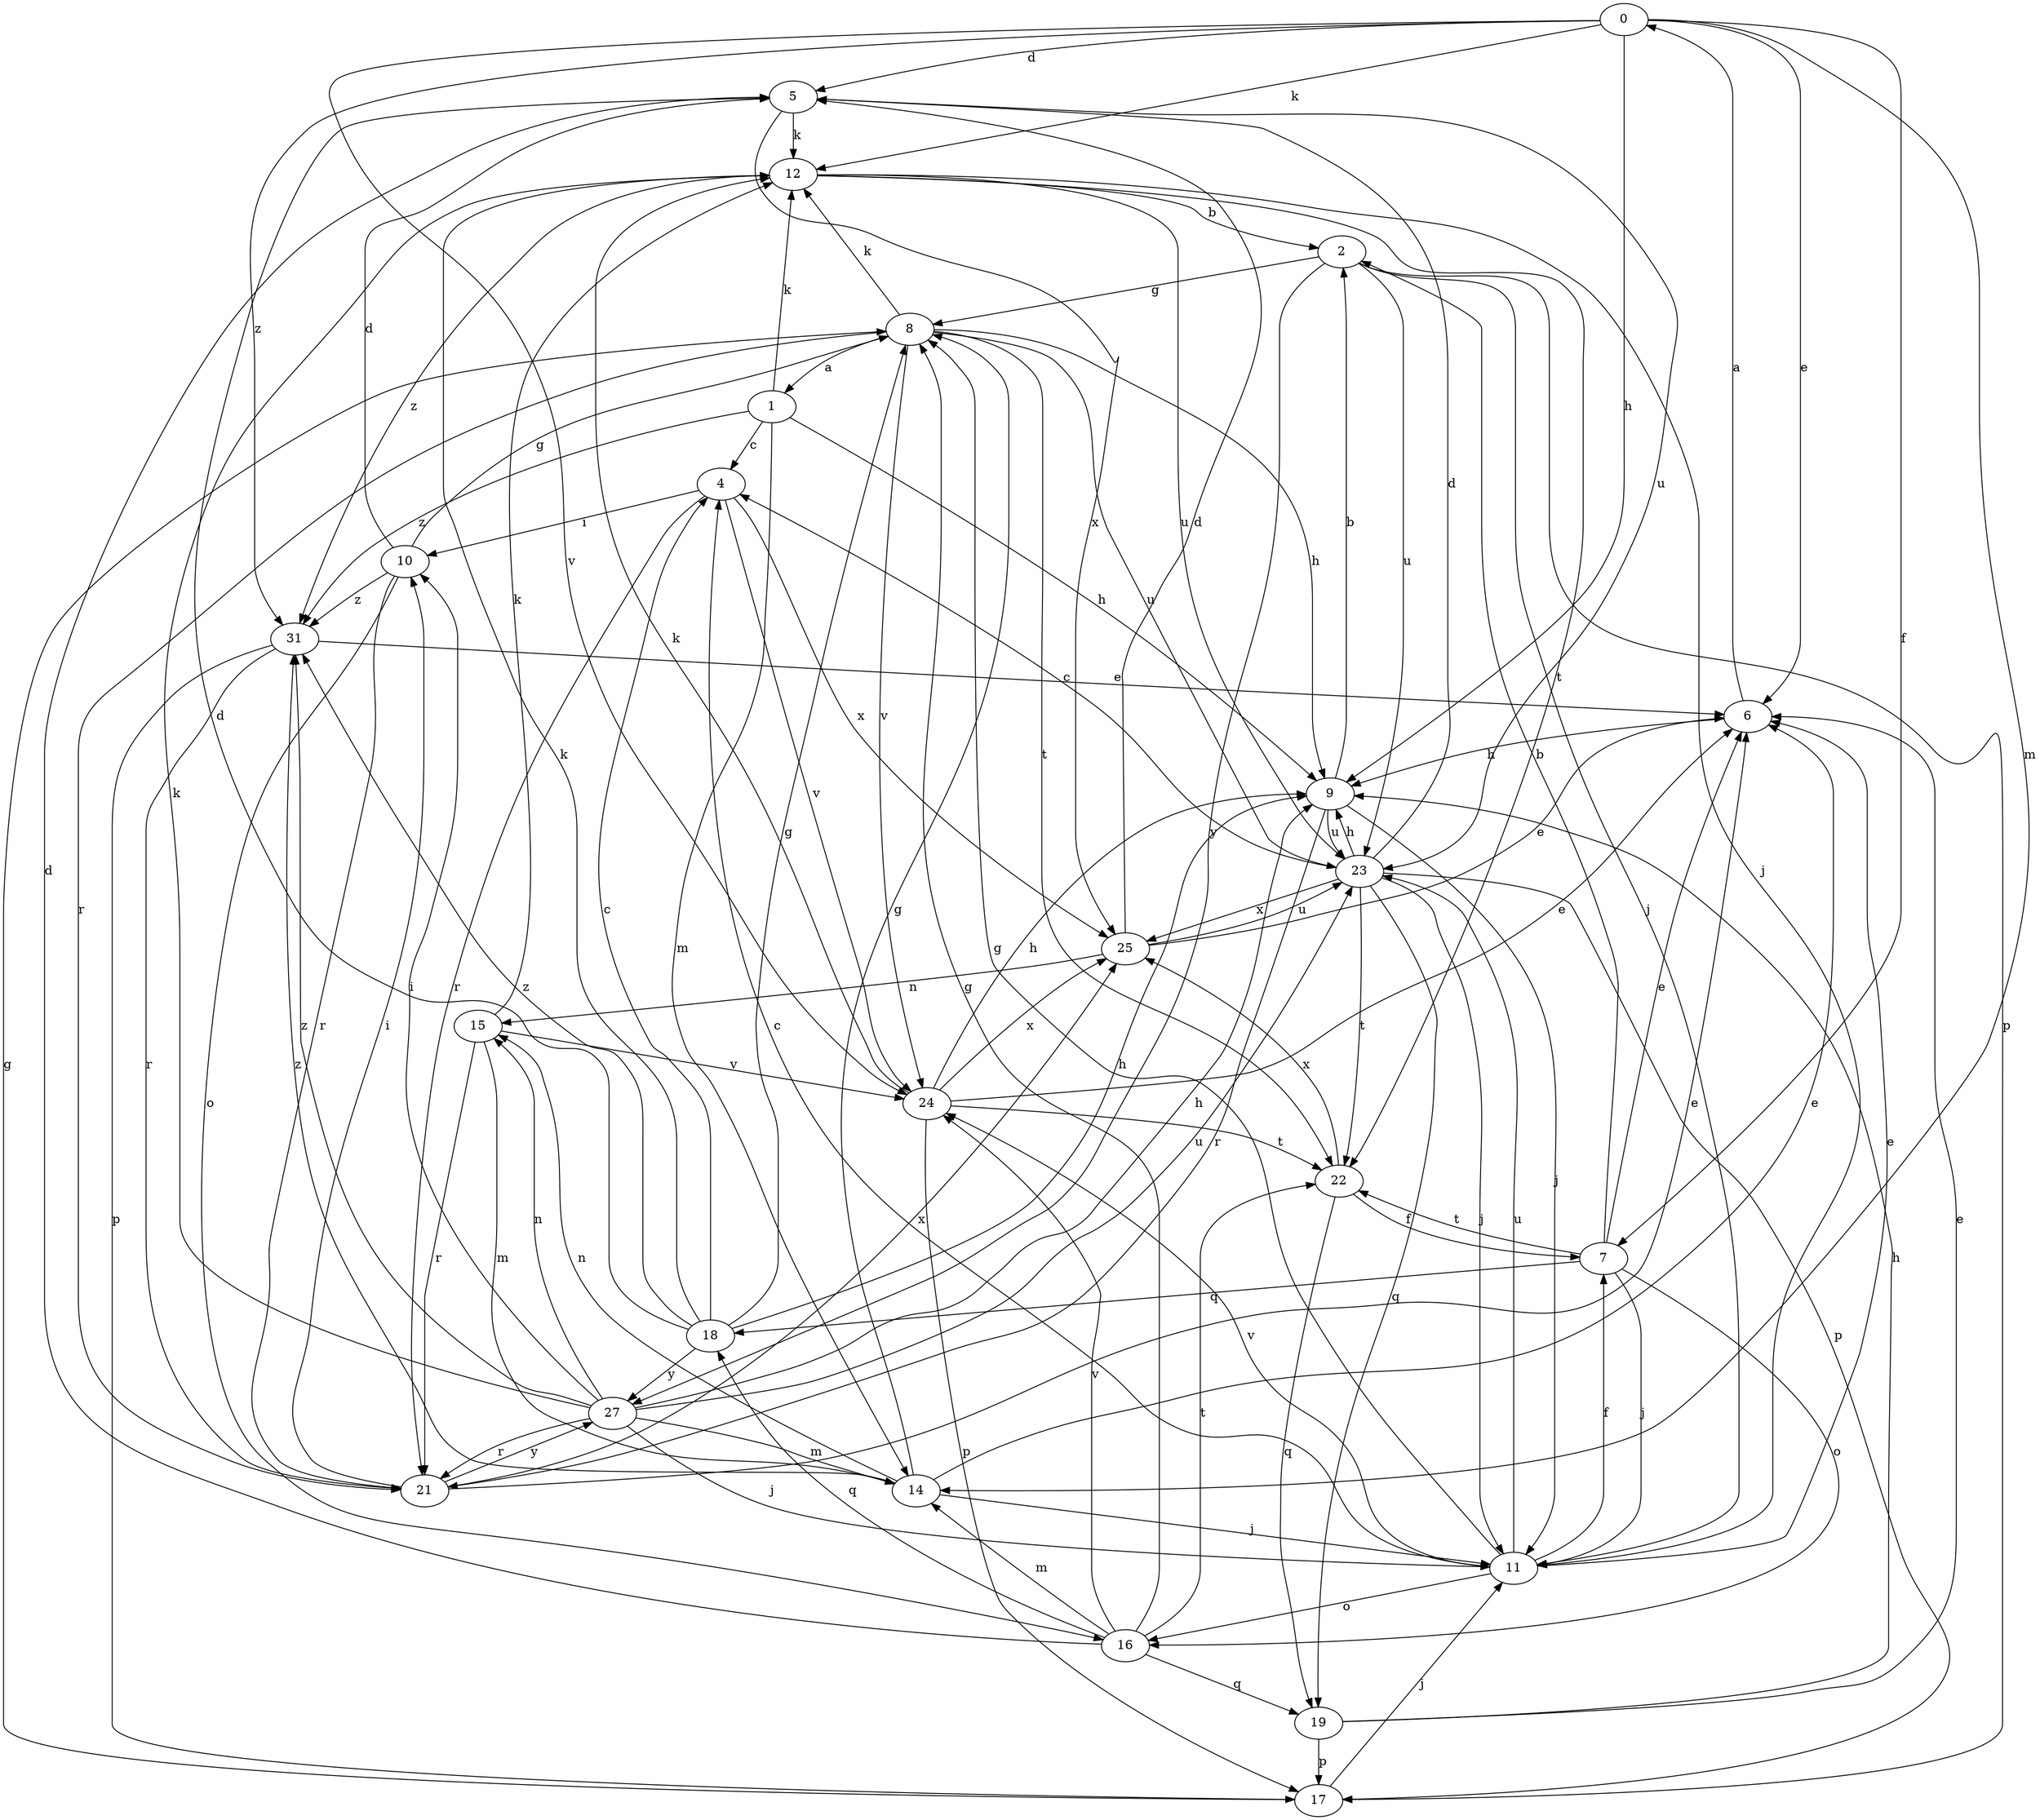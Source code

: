 strict digraph  {
0;
1;
2;
4;
5;
6;
7;
8;
9;
10;
11;
12;
14;
15;
16;
17;
18;
19;
21;
22;
23;
24;
25;
27;
31;
0 -> 5  [label=d];
0 -> 6  [label=e];
0 -> 7  [label=f];
0 -> 9  [label=h];
0 -> 12  [label=k];
0 -> 14  [label=m];
0 -> 24  [label=v];
0 -> 31  [label=z];
1 -> 4  [label=c];
1 -> 9  [label=h];
1 -> 12  [label=k];
1 -> 14  [label=m];
1 -> 31  [label=z];
2 -> 8  [label=g];
2 -> 11  [label=j];
2 -> 17  [label=p];
2 -> 23  [label=u];
2 -> 27  [label=y];
4 -> 10  [label=i];
4 -> 21  [label=r];
4 -> 24  [label=v];
4 -> 25  [label=x];
5 -> 12  [label=k];
5 -> 23  [label=u];
5 -> 25  [label=x];
6 -> 0  [label=a];
6 -> 9  [label=h];
7 -> 2  [label=b];
7 -> 6  [label=e];
7 -> 11  [label=j];
7 -> 16  [label=o];
7 -> 18  [label=q];
7 -> 22  [label=t];
8 -> 1  [label=a];
8 -> 9  [label=h];
8 -> 12  [label=k];
8 -> 21  [label=r];
8 -> 22  [label=t];
8 -> 23  [label=u];
8 -> 24  [label=v];
9 -> 2  [label=b];
9 -> 11  [label=j];
9 -> 21  [label=r];
9 -> 23  [label=u];
10 -> 5  [label=d];
10 -> 8  [label=g];
10 -> 16  [label=o];
10 -> 21  [label=r];
10 -> 31  [label=z];
11 -> 4  [label=c];
11 -> 6  [label=e];
11 -> 7  [label=f];
11 -> 8  [label=g];
11 -> 16  [label=o];
11 -> 23  [label=u];
11 -> 24  [label=v];
12 -> 2  [label=b];
12 -> 11  [label=j];
12 -> 22  [label=t];
12 -> 23  [label=u];
12 -> 31  [label=z];
14 -> 6  [label=e];
14 -> 8  [label=g];
14 -> 11  [label=j];
14 -> 15  [label=n];
14 -> 31  [label=z];
15 -> 12  [label=k];
15 -> 14  [label=m];
15 -> 21  [label=r];
15 -> 24  [label=v];
16 -> 5  [label=d];
16 -> 8  [label=g];
16 -> 14  [label=m];
16 -> 18  [label=q];
16 -> 19  [label=q];
16 -> 22  [label=t];
16 -> 24  [label=v];
17 -> 8  [label=g];
17 -> 11  [label=j];
18 -> 4  [label=c];
18 -> 5  [label=d];
18 -> 8  [label=g];
18 -> 9  [label=h];
18 -> 12  [label=k];
18 -> 27  [label=y];
18 -> 31  [label=z];
19 -> 6  [label=e];
19 -> 9  [label=h];
19 -> 17  [label=p];
21 -> 6  [label=e];
21 -> 10  [label=i];
21 -> 25  [label=x];
21 -> 27  [label=y];
22 -> 7  [label=f];
22 -> 19  [label=q];
22 -> 25  [label=x];
23 -> 4  [label=c];
23 -> 5  [label=d];
23 -> 9  [label=h];
23 -> 11  [label=j];
23 -> 17  [label=p];
23 -> 19  [label=q];
23 -> 22  [label=t];
23 -> 25  [label=x];
24 -> 6  [label=e];
24 -> 9  [label=h];
24 -> 12  [label=k];
24 -> 17  [label=p];
24 -> 22  [label=t];
24 -> 25  [label=x];
25 -> 5  [label=d];
25 -> 6  [label=e];
25 -> 15  [label=n];
25 -> 23  [label=u];
27 -> 9  [label=h];
27 -> 10  [label=i];
27 -> 11  [label=j];
27 -> 12  [label=k];
27 -> 14  [label=m];
27 -> 15  [label=n];
27 -> 21  [label=r];
27 -> 23  [label=u];
27 -> 31  [label=z];
31 -> 6  [label=e];
31 -> 17  [label=p];
31 -> 21  [label=r];
}
